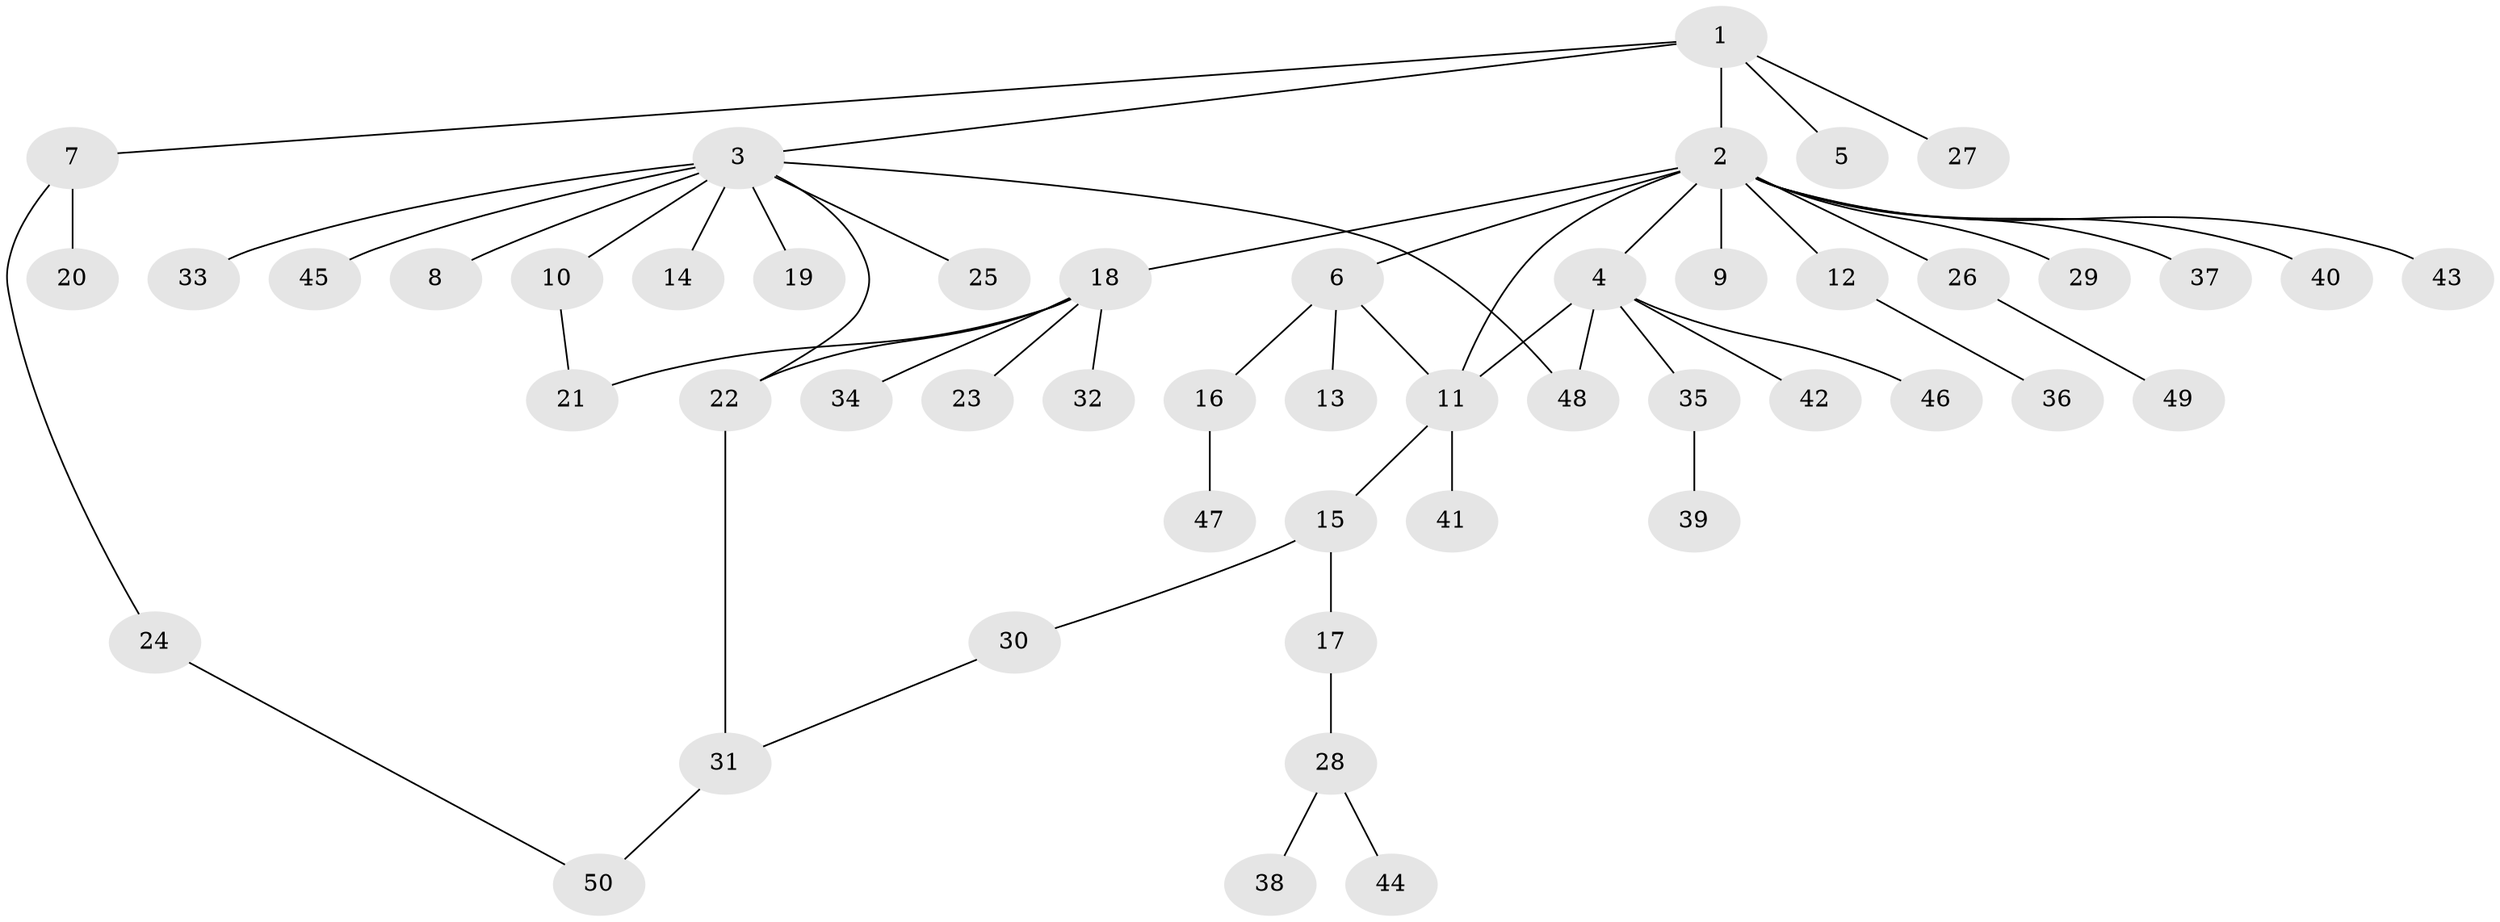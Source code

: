 // Generated by graph-tools (version 1.1) at 2025/49/03/09/25 03:49:59]
// undirected, 50 vertices, 56 edges
graph export_dot {
graph [start="1"]
  node [color=gray90,style=filled];
  1;
  2;
  3;
  4;
  5;
  6;
  7;
  8;
  9;
  10;
  11;
  12;
  13;
  14;
  15;
  16;
  17;
  18;
  19;
  20;
  21;
  22;
  23;
  24;
  25;
  26;
  27;
  28;
  29;
  30;
  31;
  32;
  33;
  34;
  35;
  36;
  37;
  38;
  39;
  40;
  41;
  42;
  43;
  44;
  45;
  46;
  47;
  48;
  49;
  50;
  1 -- 2;
  1 -- 3;
  1 -- 5;
  1 -- 7;
  1 -- 27;
  2 -- 4;
  2 -- 6;
  2 -- 9;
  2 -- 11;
  2 -- 12;
  2 -- 18;
  2 -- 26;
  2 -- 29;
  2 -- 37;
  2 -- 40;
  2 -- 43;
  3 -- 8;
  3 -- 10;
  3 -- 14;
  3 -- 19;
  3 -- 22;
  3 -- 25;
  3 -- 33;
  3 -- 45;
  3 -- 48;
  4 -- 11;
  4 -- 35;
  4 -- 42;
  4 -- 46;
  4 -- 48;
  6 -- 11;
  6 -- 13;
  6 -- 16;
  7 -- 20;
  7 -- 24;
  10 -- 21;
  11 -- 15;
  11 -- 41;
  12 -- 36;
  15 -- 17;
  15 -- 30;
  16 -- 47;
  17 -- 28;
  18 -- 21;
  18 -- 22;
  18 -- 23;
  18 -- 32;
  18 -- 34;
  22 -- 31;
  24 -- 50;
  26 -- 49;
  28 -- 38;
  28 -- 44;
  30 -- 31;
  31 -- 50;
  35 -- 39;
}
